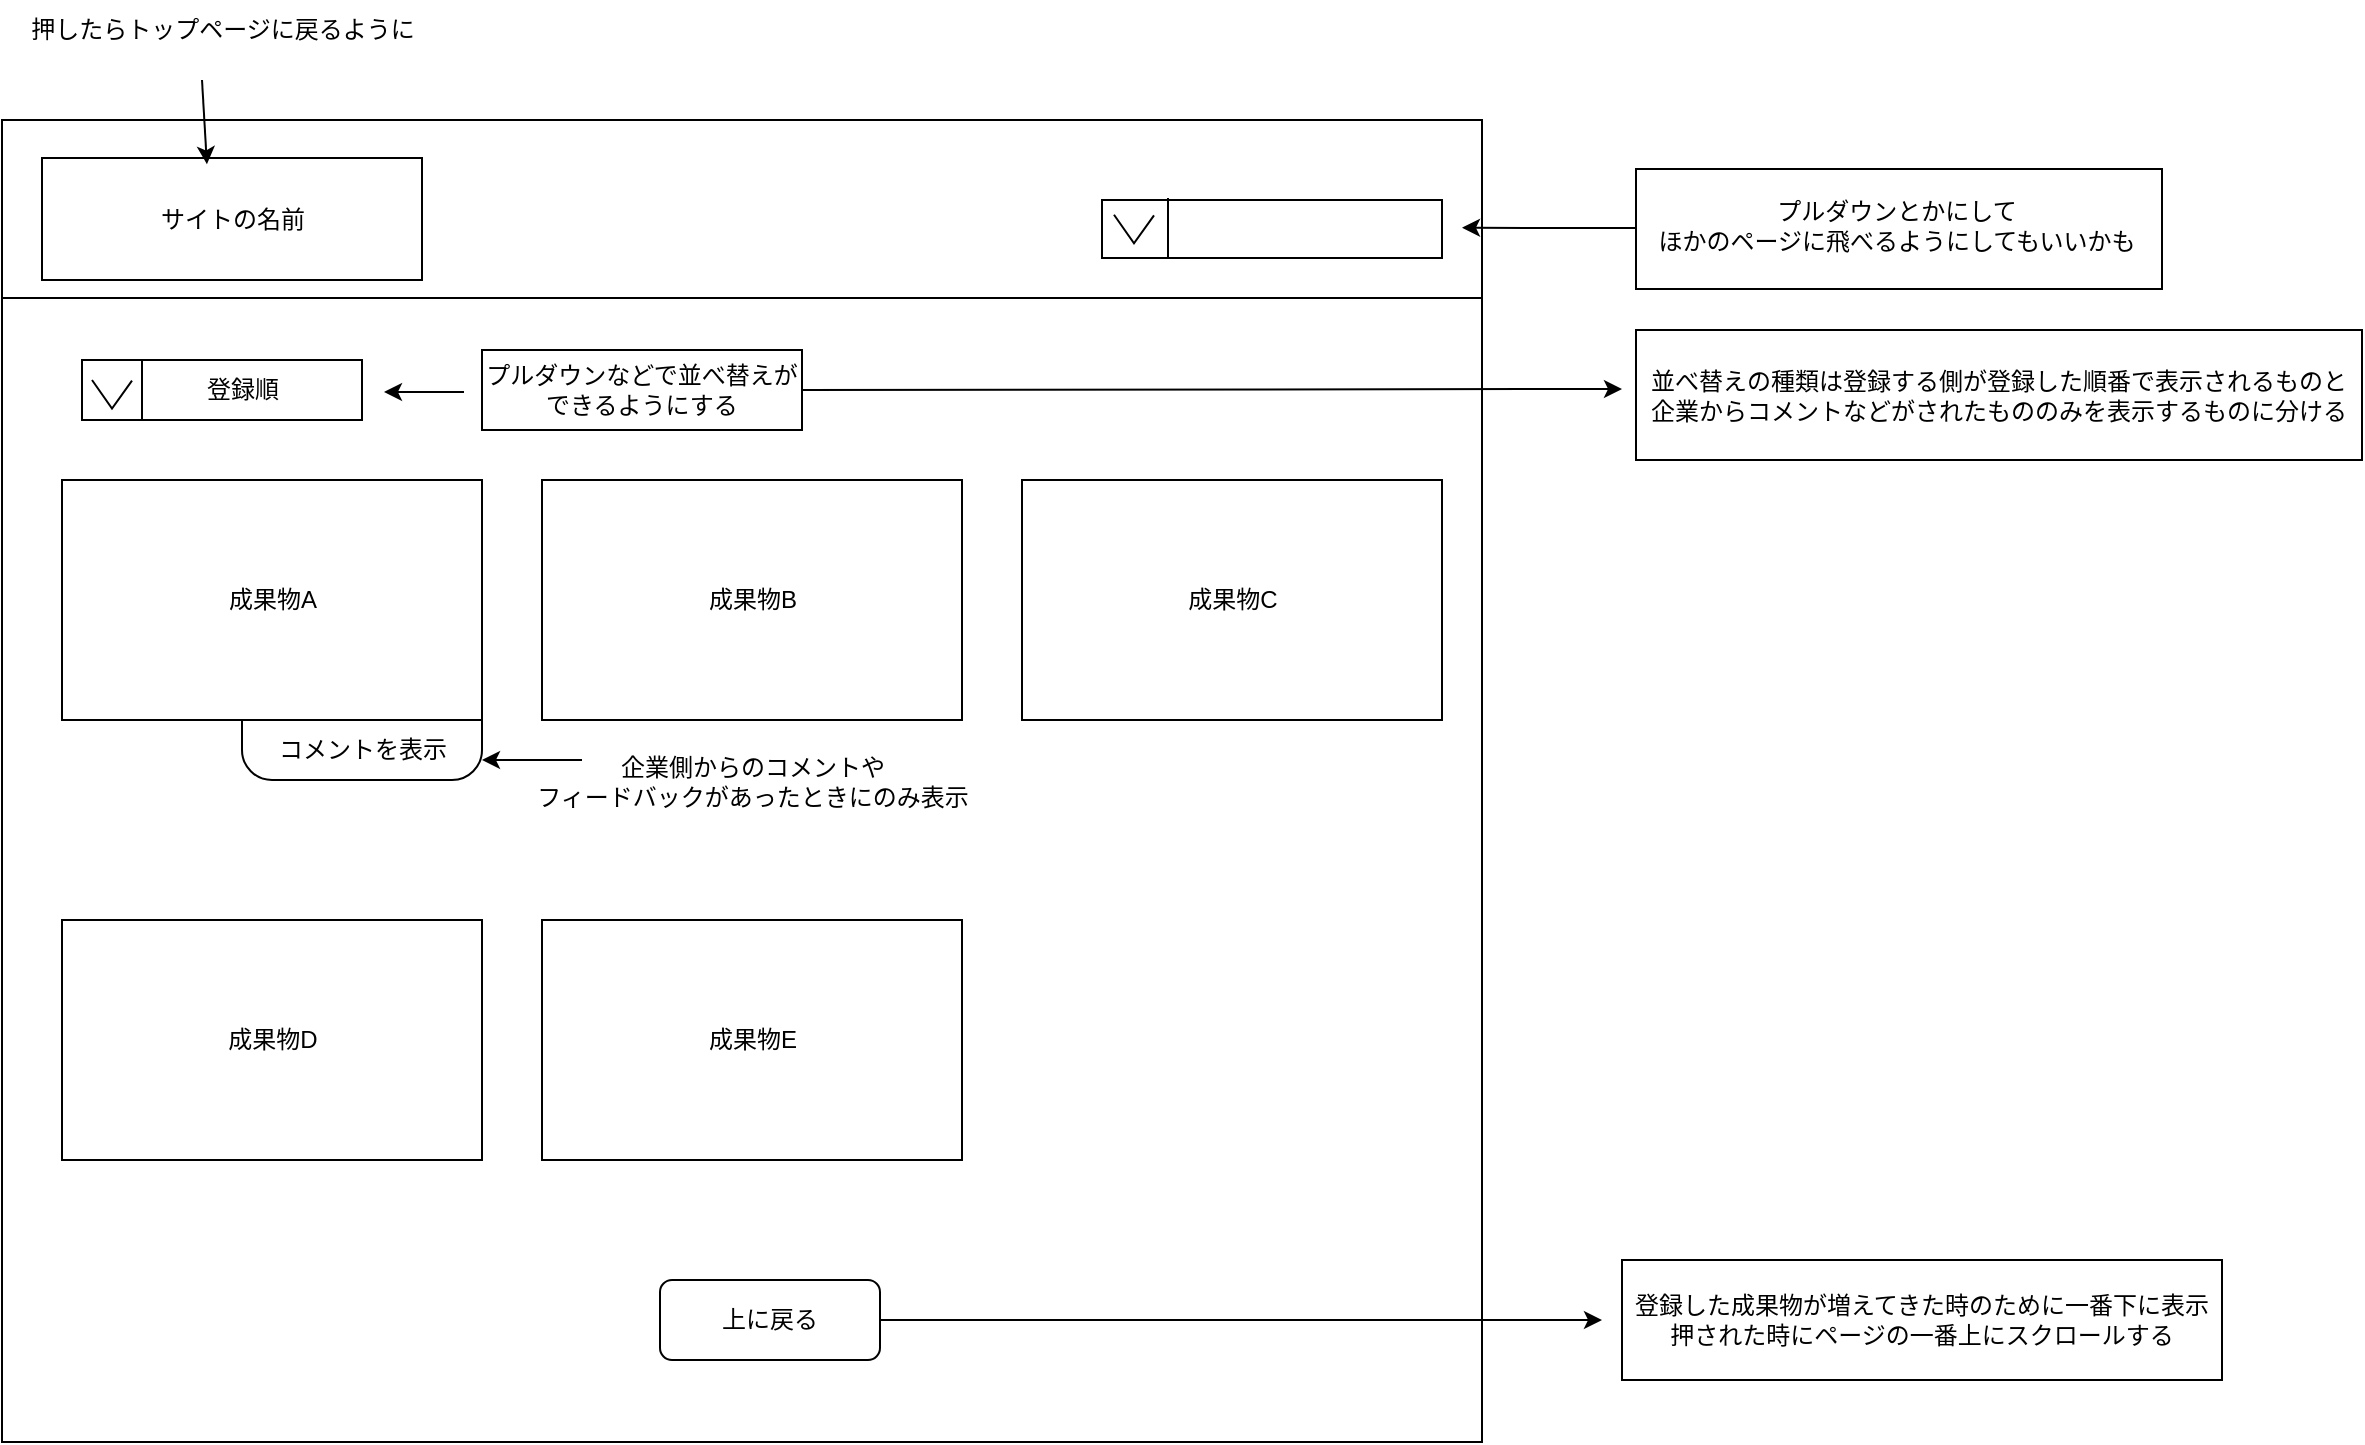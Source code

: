 <mxfile version="27.1.6">
  <diagram name="ページ1" id="j35CXjciiKdDLf0HcLaJ">
    <mxGraphModel dx="1424" dy="703" grid="1" gridSize="10" guides="1" tooltips="1" connect="1" arrows="1" fold="1" page="1" pageScale="1" pageWidth="827" pageHeight="1169" math="0" shadow="0">
      <root>
        <mxCell id="0" />
        <mxCell id="1" parent="0" />
        <mxCell id="xyqBXudfyGKtUx4sZSFj-1" value="" style="rounded=0;whiteSpace=wrap;html=1;" vertex="1" parent="1">
          <mxGeometry x="30" y="90" width="740" height="661" as="geometry" />
        </mxCell>
        <mxCell id="xyqBXudfyGKtUx4sZSFj-30" value="" style="rounded=1;whiteSpace=wrap;html=1;arcSize=25;" vertex="1" parent="1">
          <mxGeometry x="150" y="360" width="120" height="60" as="geometry" />
        </mxCell>
        <mxCell id="xyqBXudfyGKtUx4sZSFj-2" value="" style="endArrow=none;html=1;rounded=0;" edge="1" parent="1">
          <mxGeometry width="50" height="50" relative="1" as="geometry">
            <mxPoint x="30" y="179" as="sourcePoint" />
            <mxPoint x="770" y="179" as="targetPoint" />
          </mxGeometry>
        </mxCell>
        <mxCell id="xyqBXudfyGKtUx4sZSFj-3" value="" style="verticalLabelPosition=bottom;verticalAlign=top;html=1;shape=mxgraph.basic.rect;fillColor2=none;strokeWidth=1;size=20;indent=5;" vertex="1" parent="1">
          <mxGeometry x="50" y="109" width="190" height="61" as="geometry" />
        </mxCell>
        <mxCell id="xyqBXudfyGKtUx4sZSFj-6" value="" style="endArrow=classic;html=1;rounded=0;entryX=0.434;entryY=0.052;entryDx=0;entryDy=0;entryPerimeter=0;" edge="1" parent="1" target="xyqBXudfyGKtUx4sZSFj-3">
          <mxGeometry width="50" height="50" relative="1" as="geometry">
            <mxPoint x="130" y="70" as="sourcePoint" />
            <mxPoint x="180" y="20" as="targetPoint" />
          </mxGeometry>
        </mxCell>
        <mxCell id="xyqBXudfyGKtUx4sZSFj-7" value="押したらトップページに戻るように" style="text;html=1;align=center;verticalAlign=middle;resizable=0;points=[];autosize=1;strokeColor=none;fillColor=none;" vertex="1" parent="1">
          <mxGeometry x="30" y="30" width="220" height="30" as="geometry" />
        </mxCell>
        <mxCell id="xyqBXudfyGKtUx4sZSFj-8" value="" style="rounded=0;whiteSpace=wrap;html=1;" vertex="1" parent="1">
          <mxGeometry x="580" y="130" width="170" height="29" as="geometry" />
        </mxCell>
        <mxCell id="xyqBXudfyGKtUx4sZSFj-9" value="" style="endArrow=none;html=1;rounded=0;" edge="1" parent="1">
          <mxGeometry width="50" height="50" relative="1" as="geometry">
            <mxPoint x="613" y="159" as="sourcePoint" />
            <mxPoint x="613" y="129" as="targetPoint" />
          </mxGeometry>
        </mxCell>
        <mxCell id="xyqBXudfyGKtUx4sZSFj-10" value="" style="endArrow=none;html=1;rounded=0;" edge="1" parent="1" source="xyqBXudfyGKtUx4sZSFj-1">
          <mxGeometry width="50" height="50" relative="1" as="geometry">
            <mxPoint x="720" y="320" as="sourcePoint" />
            <mxPoint x="770" y="270" as="targetPoint" />
          </mxGeometry>
        </mxCell>
        <mxCell id="xyqBXudfyGKtUx4sZSFj-11" value="" style="endArrow=none;html=1;rounded=0;" edge="1" parent="1">
          <mxGeometry width="50" height="50" relative="1" as="geometry">
            <mxPoint x="586" y="137.35" as="sourcePoint" />
            <mxPoint x="606" y="137.65" as="targetPoint" />
            <Array as="points">
              <mxPoint x="596" y="151.65" />
            </Array>
          </mxGeometry>
        </mxCell>
        <mxCell id="xyqBXudfyGKtUx4sZSFj-12" value="" style="endArrow=classic;html=1;rounded=0;entryX=1.002;entryY=0.089;entryDx=0;entryDy=0;entryPerimeter=0;" edge="1" parent="1">
          <mxGeometry width="50" height="50" relative="1" as="geometry">
            <mxPoint x="848.52" y="144.05" as="sourcePoint" />
            <mxPoint x="760" y="143.879" as="targetPoint" />
          </mxGeometry>
        </mxCell>
        <mxCell id="xyqBXudfyGKtUx4sZSFj-14" value="" style="rounded=0;whiteSpace=wrap;html=1;fillColor=#FFFFFF;" vertex="1" parent="1">
          <mxGeometry x="847" y="114.5" width="263" height="60" as="geometry" />
        </mxCell>
        <mxCell id="xyqBXudfyGKtUx4sZSFj-13" value="プルダウンとかにして&lt;div&gt;ほかのページに飛べるようにしてもいいかも&lt;/div&gt;" style="text;html=1;align=center;verticalAlign=middle;resizable=0;points=[];autosize=1;strokeColor=none;fillColor=none;" vertex="1" parent="1">
          <mxGeometry x="847" y="123" width="260" height="40" as="geometry" />
        </mxCell>
        <mxCell id="xyqBXudfyGKtUx4sZSFj-15" value="" style="rounded=0;whiteSpace=wrap;html=1;" vertex="1" parent="1">
          <mxGeometry x="60" y="270" width="210" height="120" as="geometry" />
        </mxCell>
        <mxCell id="xyqBXudfyGKtUx4sZSFj-17" value="" style="rounded=0;whiteSpace=wrap;html=1;" vertex="1" parent="1">
          <mxGeometry x="300" y="270" width="210" height="120" as="geometry" />
        </mxCell>
        <mxCell id="xyqBXudfyGKtUx4sZSFj-18" value="" style="rounded=0;whiteSpace=wrap;html=1;" vertex="1" parent="1">
          <mxGeometry x="540" y="270" width="210" height="120" as="geometry" />
        </mxCell>
        <mxCell id="xyqBXudfyGKtUx4sZSFj-19" value="成果物&lt;span style=&quot;color: rgba(0, 0, 0, 0); font-family: monospace; font-size: 0px; text-align: start;&quot;&gt;%3CmxGraphModel%3E%3Croot%3E%3CmxCell%20id%3D%220%22%2F%3E%3CmxCell%20id%3D%221%22%20parent%3D%220%22%2F%3E%3CmxCell%20id%3D%222%22%20value%3D%22%22%20style%3D%22rounded%3D0%3BwhiteSpace%3Dwrap%3Bhtml%3D1%3B%22%20vertex%3D%221%22%20parent%3D%221%22%3E%3CmxGeometry%20x%3D%2270%22%20y%3D%22250%22%20width%3D%22210%22%20height%3D%22120%22%20as%3D%22geometry%22%2F%3E%3C%2FmxCell%3E%3C%2Froot%3E%3C%2FmxGraphModel%3E&lt;/span&gt;&lt;span style=&quot;color: rgba(0, 0, 0, 0); font-family: monospace; font-size: 0px; text-align: start;&quot;&gt;%3CmxGraphModel%3E%3Croot%3E%3CmxCell%20id%3D%220%22%2F%3E%3CmxCell%20id%3D%221%22%20parent%3D%220%22%2F%3E%3CmxCell%20id%3D%222%22%20value%3D%22%22%20style%3D%22rounded%3D0%3BwhiteSpace%3Dwrap%3Bhtml%3D1%3B%22%20vertex%3D%221%22%20parent%3D%221%22%3E%3CmxGeometry%20x%3D%2270%22%20y%3D%22250%22%20width%3D%22210%22%20height%3D%22120%22%20as%3D%22geometry%22%2F%3E%3C%2FmxCell%3E%3C%2Froot%3E%3C%2FmxGraphModel%3E&lt;/span&gt;&lt;span style=&quot;color: rgba(0, 0, 0, 0); font-family: monospace; font-size: 0px; text-align: start;&quot;&gt;%3CmxGraphModel%3E%3Croot%3E%3CmxCell%20id%3D%220%22%2F%3E%3CmxCell%20id%3D%221%22%20parent%3D%220%22%2F%3E%3CmxCell%20id%3D%222%22%20value%3D%22%22%20style%3D%22rounded%3D0%3BwhiteSpace%3Dwrap%3Bhtml%3D1%3B%22%20vertex%3D%221%22%20parent%3D%221%22%3E%3CmxGeometry%20x%3D%2270%22%20y%3D%22250%22%20width%3D%22210%22%20height%3D%22120%22%20as%3D%22geometry%22%2F%3E%3C%2FmxCell%3E%3C%2Froot%3E%3C%2FmxGraphModel%3E&lt;/span&gt;A" style="text;html=1;align=center;verticalAlign=middle;resizable=0;points=[];autosize=1;strokeColor=none;fillColor=none;" vertex="1" parent="1">
          <mxGeometry x="130" y="315" width="70" height="30" as="geometry" />
        </mxCell>
        <mxCell id="xyqBXudfyGKtUx4sZSFj-20" value="成果物B" style="text;html=1;align=center;verticalAlign=middle;resizable=0;points=[];autosize=1;strokeColor=none;fillColor=none;" vertex="1" parent="1">
          <mxGeometry x="370" y="315" width="70" height="30" as="geometry" />
        </mxCell>
        <mxCell id="xyqBXudfyGKtUx4sZSFj-21" value="成果物C" style="text;html=1;align=center;verticalAlign=middle;resizable=0;points=[];autosize=1;strokeColor=none;fillColor=none;" vertex="1" parent="1">
          <mxGeometry x="610" y="315" width="70" height="30" as="geometry" />
        </mxCell>
        <mxCell id="xyqBXudfyGKtUx4sZSFj-22" value="" style="rounded=0;whiteSpace=wrap;html=1;" vertex="1" parent="1">
          <mxGeometry x="60" y="490" width="210" height="120" as="geometry" />
        </mxCell>
        <mxCell id="xyqBXudfyGKtUx4sZSFj-23" value="" style="rounded=0;whiteSpace=wrap;html=1;" vertex="1" parent="1">
          <mxGeometry x="300" y="490" width="210" height="120" as="geometry" />
        </mxCell>
        <mxCell id="xyqBXudfyGKtUx4sZSFj-24" value="成果物D" style="text;html=1;align=center;verticalAlign=middle;resizable=0;points=[];autosize=1;strokeColor=none;fillColor=none;" vertex="1" parent="1">
          <mxGeometry x="130" y="535" width="70" height="30" as="geometry" />
        </mxCell>
        <mxCell id="xyqBXudfyGKtUx4sZSFj-25" value="成果物E" style="text;html=1;align=center;verticalAlign=middle;resizable=0;points=[];autosize=1;strokeColor=none;fillColor=none;" vertex="1" parent="1">
          <mxGeometry x="370" y="535" width="70" height="30" as="geometry" />
        </mxCell>
        <mxCell id="xyqBXudfyGKtUx4sZSFj-31" value="" style="endArrow=classic;html=1;rounded=0;" edge="1" parent="1">
          <mxGeometry width="50" height="50" relative="1" as="geometry">
            <mxPoint x="320" y="410" as="sourcePoint" />
            <mxPoint x="270" y="410" as="targetPoint" />
          </mxGeometry>
        </mxCell>
        <mxCell id="xyqBXudfyGKtUx4sZSFj-32" value="コメントを表示" style="text;html=1;align=center;verticalAlign=middle;resizable=0;points=[];autosize=1;strokeColor=none;fillColor=none;" vertex="1" parent="1">
          <mxGeometry x="155" y="390" width="110" height="30" as="geometry" />
        </mxCell>
        <mxCell id="xyqBXudfyGKtUx4sZSFj-33" value="企業側からのコメントや&lt;div&gt;フィードバックがあったときにのみ表示&lt;/div&gt;" style="text;html=1;align=center;verticalAlign=middle;resizable=0;points=[];autosize=1;strokeColor=none;fillColor=none;" vertex="1" parent="1">
          <mxGeometry x="285" y="400.5" width="240" height="40" as="geometry" />
        </mxCell>
        <mxCell id="xyqBXudfyGKtUx4sZSFj-34" value="サイトの名前" style="text;html=1;align=center;verticalAlign=middle;resizable=0;points=[];autosize=1;strokeColor=none;fillColor=none;" vertex="1" parent="1">
          <mxGeometry x="95" y="124.5" width="100" height="30" as="geometry" />
        </mxCell>
        <mxCell id="xyqBXudfyGKtUx4sZSFj-35" value="" style="rounded=0;whiteSpace=wrap;html=1;" vertex="1" parent="1">
          <mxGeometry x="70" y="210" width="140" height="30" as="geometry" />
        </mxCell>
        <mxCell id="xyqBXudfyGKtUx4sZSFj-36" value="" style="endArrow=none;html=1;rounded=0;" edge="1" parent="1">
          <mxGeometry width="50" height="50" relative="1" as="geometry">
            <mxPoint x="100" y="240" as="sourcePoint" />
            <mxPoint x="100" y="210" as="targetPoint" />
          </mxGeometry>
        </mxCell>
        <mxCell id="xyqBXudfyGKtUx4sZSFj-38" value="" style="endArrow=none;html=1;rounded=0;" edge="1" parent="1">
          <mxGeometry width="50" height="50" relative="1" as="geometry">
            <mxPoint x="75" y="220" as="sourcePoint" />
            <mxPoint x="95" y="220.3" as="targetPoint" />
            <Array as="points">
              <mxPoint x="85" y="234.3" />
            </Array>
          </mxGeometry>
        </mxCell>
        <mxCell id="xyqBXudfyGKtUx4sZSFj-40" value="登録順" style="text;html=1;align=center;verticalAlign=middle;resizable=0;points=[];autosize=1;strokeColor=none;fillColor=none;" vertex="1" parent="1">
          <mxGeometry x="120" y="210" width="60" height="30" as="geometry" />
        </mxCell>
        <mxCell id="xyqBXudfyGKtUx4sZSFj-42" value="" style="endArrow=classic;html=1;rounded=0;" edge="1" parent="1">
          <mxGeometry width="50" height="50" relative="1" as="geometry">
            <mxPoint x="261" y="226" as="sourcePoint" />
            <mxPoint x="221" y="226" as="targetPoint" />
          </mxGeometry>
        </mxCell>
        <mxCell id="xyqBXudfyGKtUx4sZSFj-44" style="edgeStyle=orthogonalEdgeStyle;rounded=0;orthogonalLoop=1;jettySize=auto;html=1;exitX=1;exitY=0.5;exitDx=0;exitDy=0;" edge="1" parent="1" source="xyqBXudfyGKtUx4sZSFj-43">
          <mxGeometry relative="1" as="geometry">
            <mxPoint x="840" y="224.5" as="targetPoint" />
          </mxGeometry>
        </mxCell>
        <mxCell id="xyqBXudfyGKtUx4sZSFj-43" value="プルダウンなどで並べ替えができるようにする" style="whiteSpace=wrap;html=1;" vertex="1" parent="1">
          <mxGeometry x="270" y="205" width="160" height="40" as="geometry" />
        </mxCell>
        <mxCell id="xyqBXudfyGKtUx4sZSFj-45" value="並べ替えの種類は登録する側が登録した順番で表示されるものと&lt;div&gt;&lt;span style=&quot;background-color: transparent; color: light-dark(rgb(0, 0, 0), rgb(255, 255, 255));&quot;&gt;企業からコメントなどがされたもののみを表示するものに分ける&lt;/span&gt;&lt;/div&gt;" style="whiteSpace=wrap;html=1;" vertex="1" parent="1">
          <mxGeometry x="847" y="195" width="363" height="65" as="geometry" />
        </mxCell>
        <mxCell id="xyqBXudfyGKtUx4sZSFj-49" style="edgeStyle=orthogonalEdgeStyle;rounded=0;orthogonalLoop=1;jettySize=auto;html=1;" edge="1" parent="1" source="xyqBXudfyGKtUx4sZSFj-48">
          <mxGeometry relative="1" as="geometry">
            <mxPoint x="830" y="690" as="targetPoint" />
          </mxGeometry>
        </mxCell>
        <mxCell id="xyqBXudfyGKtUx4sZSFj-48" value="上に戻る" style="rounded=1;whiteSpace=wrap;html=1;" vertex="1" parent="1">
          <mxGeometry x="359" y="670" width="110" height="40" as="geometry" />
        </mxCell>
        <mxCell id="xyqBXudfyGKtUx4sZSFj-50" value="登録した成果物が増えてきた時のために一番下に表示&lt;div&gt;押された時にページの一番上にスクロールする&lt;/div&gt;" style="whiteSpace=wrap;html=1;" vertex="1" parent="1">
          <mxGeometry x="840" y="660" width="300" height="60" as="geometry" />
        </mxCell>
      </root>
    </mxGraphModel>
  </diagram>
</mxfile>

